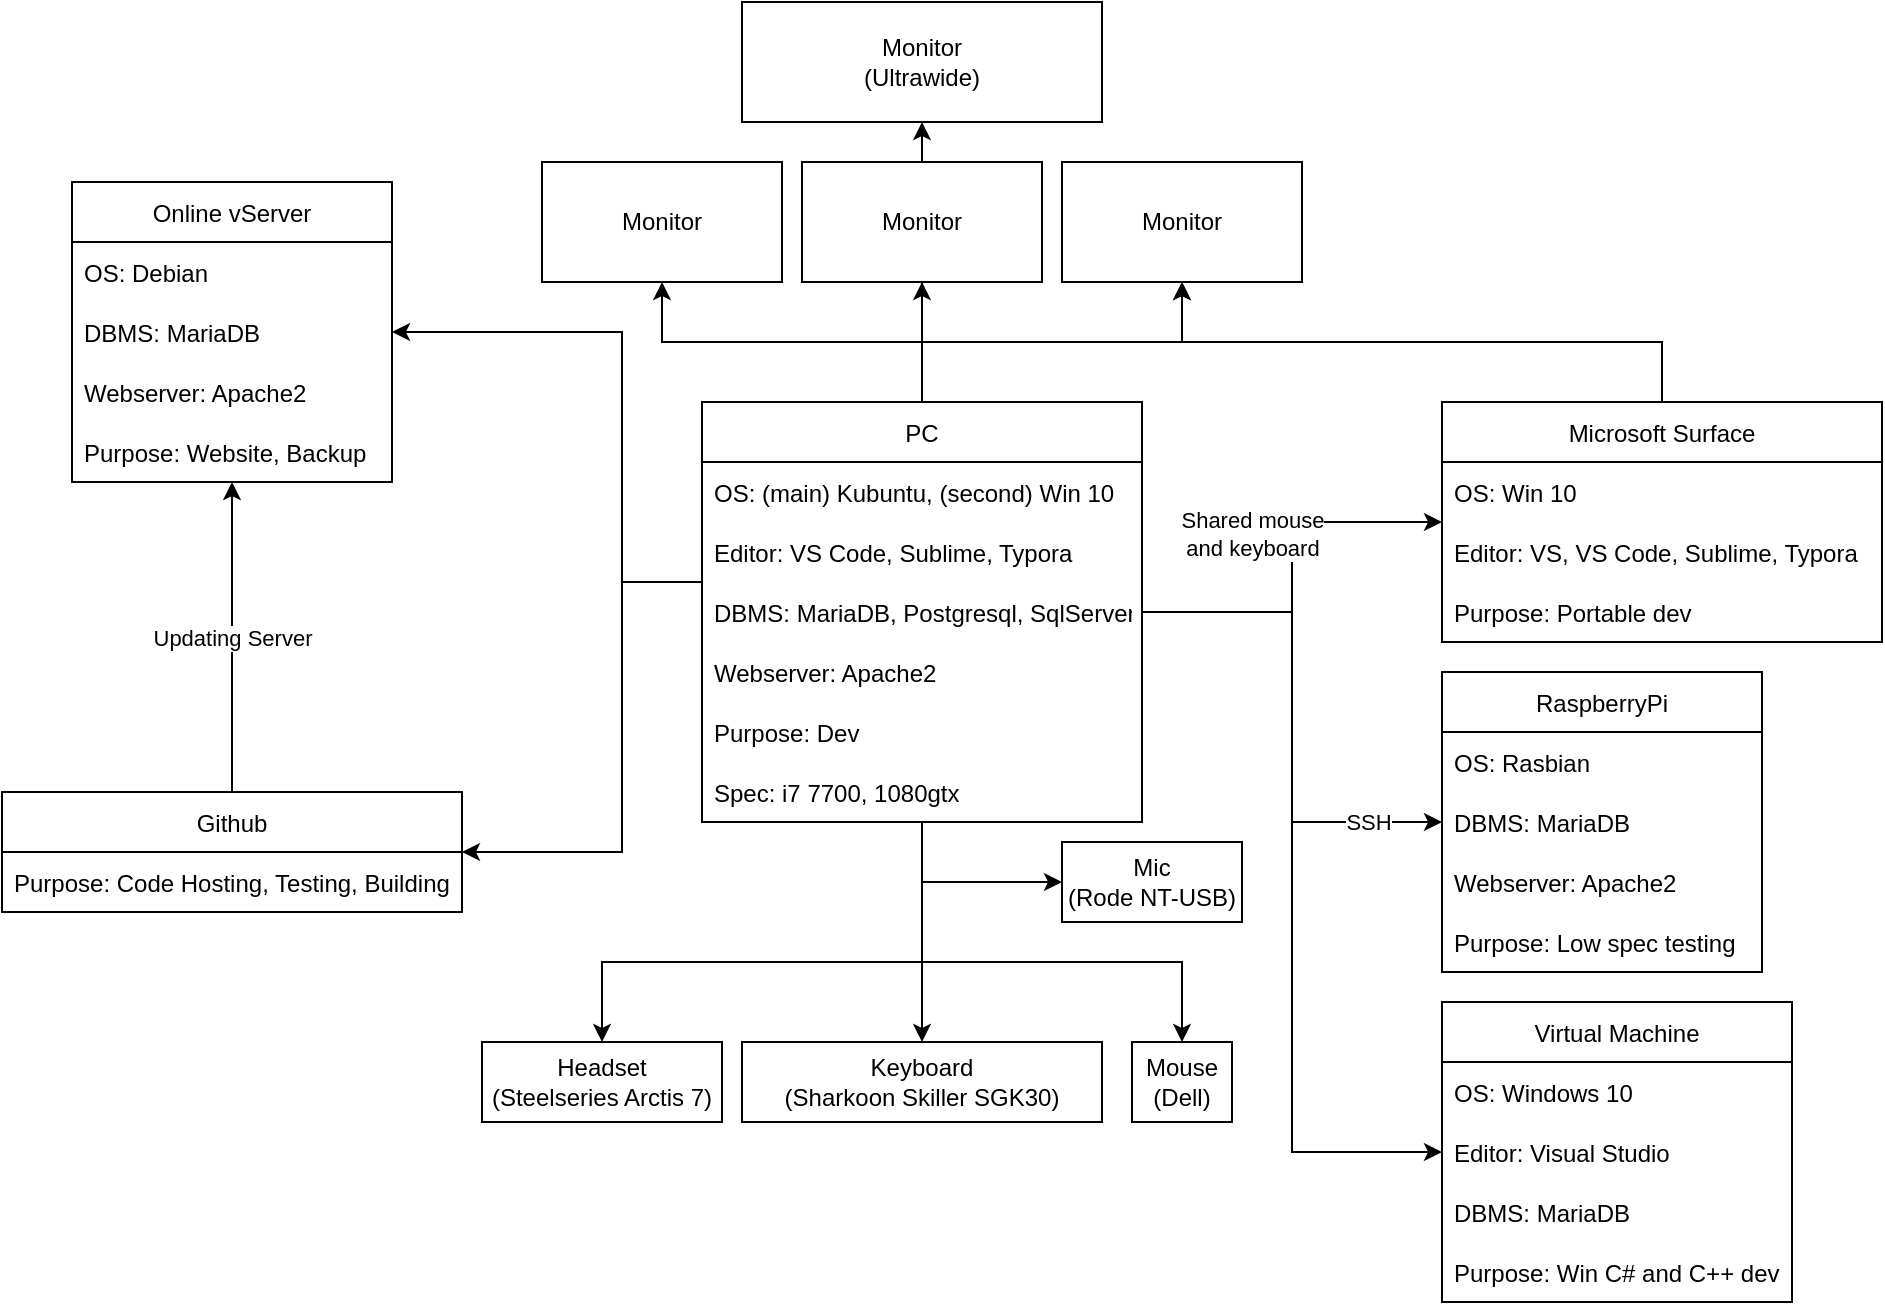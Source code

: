 <mxfile version="20.3.0" type="github"><diagram id="C5RBs43oDa-KdzZeNtuy" name="Page-1"><mxGraphModel dx="2249" dy="801" grid="1" gridSize="10" guides="1" tooltips="1" connect="1" arrows="1" fold="1" page="1" pageScale="1" pageWidth="827" pageHeight="1169" math="0" shadow="0"><root><mxCell id="WIyWlLk6GJQsqaUBKTNV-0"/><mxCell id="WIyWlLk6GJQsqaUBKTNV-1" parent="WIyWlLk6GJQsqaUBKTNV-0"/><mxCell id="9VkzD9e5-ibS2B1xXJlA-8" value="" style="edgeStyle=orthogonalEdgeStyle;rounded=0;orthogonalLoop=1;jettySize=auto;html=1;" edge="1" parent="WIyWlLk6GJQsqaUBKTNV-1" source="9VkzD9e5-ibS2B1xXJlA-2" target="9VkzD9e5-ibS2B1xXJlA-7"><mxGeometry relative="1" as="geometry"/></mxCell><mxCell id="9VkzD9e5-ibS2B1xXJlA-10" value="" style="edgeStyle=orthogonalEdgeStyle;rounded=0;orthogonalLoop=1;jettySize=auto;html=1;" edge="1" parent="WIyWlLk6GJQsqaUBKTNV-1" source="9VkzD9e5-ibS2B1xXJlA-2" target="9VkzD9e5-ibS2B1xXJlA-9"><mxGeometry relative="1" as="geometry"/></mxCell><mxCell id="9VkzD9e5-ibS2B1xXJlA-12" value="" style="edgeStyle=orthogonalEdgeStyle;rounded=0;orthogonalLoop=1;jettySize=auto;html=1;" edge="1" parent="WIyWlLk6GJQsqaUBKTNV-1" source="9VkzD9e5-ibS2B1xXJlA-2" target="9VkzD9e5-ibS2B1xXJlA-11"><mxGeometry relative="1" as="geometry"/></mxCell><mxCell id="9VkzD9e5-ibS2B1xXJlA-14" value="" style="edgeStyle=orthogonalEdgeStyle;rounded=0;orthogonalLoop=1;jettySize=auto;html=1;" edge="1" parent="WIyWlLk6GJQsqaUBKTNV-1" source="9VkzD9e5-ibS2B1xXJlA-2" target="9VkzD9e5-ibS2B1xXJlA-13"><mxGeometry relative="1" as="geometry"/></mxCell><mxCell id="9VkzD9e5-ibS2B1xXJlA-16" value="" style="edgeStyle=orthogonalEdgeStyle;rounded=0;orthogonalLoop=1;jettySize=auto;html=1;" edge="1" parent="WIyWlLk6GJQsqaUBKTNV-1" source="9VkzD9e5-ibS2B1xXJlA-2" target="9VkzD9e5-ibS2B1xXJlA-15"><mxGeometry relative="1" as="geometry"/></mxCell><mxCell id="9VkzD9e5-ibS2B1xXJlA-21" style="edgeStyle=orthogonalEdgeStyle;rounded=0;orthogonalLoop=1;jettySize=auto;html=1;exitX=0.5;exitY=1;exitDx=0;exitDy=0;entryX=0;entryY=0.5;entryDx=0;entryDy=0;" edge="1" parent="WIyWlLk6GJQsqaUBKTNV-1" source="9VkzD9e5-ibS2B1xXJlA-2" target="9VkzD9e5-ibS2B1xXJlA-22"><mxGeometry relative="1" as="geometry"><mxPoint x="620" y="480" as="targetPoint"/></mxGeometry></mxCell><mxCell id="9VkzD9e5-ibS2B1xXJlA-27" value="" style="edgeStyle=orthogonalEdgeStyle;rounded=0;orthogonalLoop=1;jettySize=auto;html=1;entryX=1;entryY=0.5;entryDx=0;entryDy=0;" edge="1" parent="WIyWlLk6GJQsqaUBKTNV-1" source="9VkzD9e5-ibS2B1xXJlA-2" target="9VkzD9e5-ibS2B1xXJlA-23"><mxGeometry relative="1" as="geometry"><Array as="points"><mxPoint x="260" y="390"/><mxPoint x="260" y="265"/></Array></mxGeometry></mxCell><mxCell id="9VkzD9e5-ibS2B1xXJlA-32" value="SSH" style="edgeStyle=orthogonalEdgeStyle;rounded=0;orthogonalLoop=1;jettySize=auto;html=1;" edge="1" parent="WIyWlLk6GJQsqaUBKTNV-1" source="9VkzD9e5-ibS2B1xXJlA-2" target="9VkzD9e5-ibS2B1xXJlA-28"><mxGeometry x="0.704" relative="1" as="geometry"><mxPoint as="offset"/></mxGeometry></mxCell><mxCell id="9VkzD9e5-ibS2B1xXJlA-37" value="" style="edgeStyle=orthogonalEdgeStyle;rounded=0;orthogonalLoop=1;jettySize=auto;html=1;entryX=0;entryY=0.5;entryDx=0;entryDy=0;exitX=1;exitY=0.5;exitDx=0;exitDy=0;" edge="1" parent="WIyWlLk6GJQsqaUBKTNV-1" source="9VkzD9e5-ibS2B1xXJlA-2" target="9VkzD9e5-ibS2B1xXJlA-35"><mxGeometry relative="1" as="geometry"/></mxCell><mxCell id="9VkzD9e5-ibS2B1xXJlA-42" value="&lt;div&gt;Shared mouse&lt;/div&gt;&lt;div&gt;and keyboard&lt;/div&gt;" style="edgeStyle=orthogonalEdgeStyle;rounded=0;orthogonalLoop=1;jettySize=auto;html=1;" edge="1" parent="WIyWlLk6GJQsqaUBKTNV-1" source="9VkzD9e5-ibS2B1xXJlA-2" target="9VkzD9e5-ibS2B1xXJlA-38"><mxGeometry x="0.167" y="20" relative="1" as="geometry"><mxPoint as="offset"/></mxGeometry></mxCell><mxCell id="9VkzD9e5-ibS2B1xXJlA-55" style="edgeStyle=orthogonalEdgeStyle;rounded=0;orthogonalLoop=1;jettySize=auto;html=1;exitX=0.5;exitY=1;exitDx=0;exitDy=0;entryX=0.5;entryY=0;entryDx=0;entryDy=0;" edge="1" parent="WIyWlLk6GJQsqaUBKTNV-1" source="9VkzD9e5-ibS2B1xXJlA-2" target="9VkzD9e5-ibS2B1xXJlA-19"><mxGeometry relative="1" as="geometry"><Array as="points"><mxPoint x="410" y="580"/><mxPoint x="250" y="580"/></Array></mxGeometry></mxCell><mxCell id="9VkzD9e5-ibS2B1xXJlA-56" style="edgeStyle=orthogonalEdgeStyle;rounded=0;orthogonalLoop=1;jettySize=auto;html=1;exitX=0.5;exitY=1;exitDx=0;exitDy=0;entryX=0.5;entryY=0;entryDx=0;entryDy=0;" edge="1" parent="WIyWlLk6GJQsqaUBKTNV-1" source="9VkzD9e5-ibS2B1xXJlA-2" target="9VkzD9e5-ibS2B1xXJlA-17"><mxGeometry relative="1" as="geometry"><Array as="points"><mxPoint x="410" y="580"/><mxPoint x="540" y="580"/></Array></mxGeometry></mxCell><mxCell id="9VkzD9e5-ibS2B1xXJlA-64" value="" style="edgeStyle=orthogonalEdgeStyle;rounded=0;orthogonalLoop=1;jettySize=auto;html=1;entryX=1;entryY=0.5;entryDx=0;entryDy=0;" edge="1" parent="WIyWlLk6GJQsqaUBKTNV-1" source="9VkzD9e5-ibS2B1xXJlA-2" target="9VkzD9e5-ibS2B1xXJlA-58"><mxGeometry x="0.024" y="-2" relative="1" as="geometry"><Array as="points"><mxPoint x="260" y="390"/><mxPoint x="260" y="525"/></Array><mxPoint y="1" as="offset"/></mxGeometry></mxCell><mxCell id="9VkzD9e5-ibS2B1xXJlA-2" value="PC" style="swimlane;fontStyle=0;childLayout=stackLayout;horizontal=1;startSize=30;horizontalStack=0;resizeParent=1;resizeParentMax=0;resizeLast=0;collapsible=1;marginBottom=0;" vertex="1" parent="WIyWlLk6GJQsqaUBKTNV-1"><mxGeometry x="300" y="300" width="220" height="210" as="geometry"/></mxCell><mxCell id="9VkzD9e5-ibS2B1xXJlA-3" value="OS: (main) Kubuntu, (second) Win 10" style="text;strokeColor=none;fillColor=none;align=left;verticalAlign=middle;spacingLeft=4;spacingRight=4;overflow=hidden;points=[[0,0.5],[1,0.5]];portConstraint=eastwest;rotatable=0;" vertex="1" parent="9VkzD9e5-ibS2B1xXJlA-2"><mxGeometry y="30" width="220" height="30" as="geometry"/></mxCell><mxCell id="9VkzD9e5-ibS2B1xXJlA-4" value="Editor: VS Code, Sublime, Typora" style="text;strokeColor=none;fillColor=none;align=left;verticalAlign=middle;spacingLeft=4;spacingRight=4;overflow=hidden;points=[[0,0.5],[1,0.5]];portConstraint=eastwest;rotatable=0;" vertex="1" parent="9VkzD9e5-ibS2B1xXJlA-2"><mxGeometry y="60" width="220" height="30" as="geometry"/></mxCell><mxCell id="9VkzD9e5-ibS2B1xXJlA-44" value="DBMS: MariaDB, Postgresql, SqlServer" style="text;strokeColor=none;fillColor=none;align=left;verticalAlign=middle;spacingLeft=4;spacingRight=4;overflow=hidden;points=[[0,0.5],[1,0.5]];portConstraint=eastwest;rotatable=0;" vertex="1" parent="9VkzD9e5-ibS2B1xXJlA-2"><mxGeometry y="90" width="220" height="30" as="geometry"/></mxCell><mxCell id="9VkzD9e5-ibS2B1xXJlA-54" value="Webserver: Apache2" style="text;strokeColor=none;fillColor=none;align=left;verticalAlign=middle;spacingLeft=4;spacingRight=4;overflow=hidden;points=[[0,0.5],[1,0.5]];portConstraint=eastwest;rotatable=0;" vertex="1" parent="9VkzD9e5-ibS2B1xXJlA-2"><mxGeometry y="120" width="220" height="30" as="geometry"/></mxCell><mxCell id="9VkzD9e5-ibS2B1xXJlA-47" value="Purpose: Dev" style="text;strokeColor=none;fillColor=none;align=left;verticalAlign=middle;spacingLeft=4;spacingRight=4;overflow=hidden;points=[[0,0.5],[1,0.5]];portConstraint=eastwest;rotatable=0;" vertex="1" parent="9VkzD9e5-ibS2B1xXJlA-2"><mxGeometry y="150" width="220" height="30" as="geometry"/></mxCell><mxCell id="9VkzD9e5-ibS2B1xXJlA-72" value="Spec: i7 7700, 1080gtx " style="text;strokeColor=none;fillColor=none;align=left;verticalAlign=middle;spacingLeft=4;spacingRight=4;overflow=hidden;points=[[0,0.5],[1,0.5]];portConstraint=eastwest;rotatable=0;" vertex="1" parent="9VkzD9e5-ibS2B1xXJlA-2"><mxGeometry y="180" width="220" height="30" as="geometry"/></mxCell><mxCell id="9VkzD9e5-ibS2B1xXJlA-7" value="Monitor" style="whiteSpace=wrap;html=1;fontStyle=0;startSize=30;" vertex="1" parent="WIyWlLk6GJQsqaUBKTNV-1"><mxGeometry x="220" y="180" width="120" height="60" as="geometry"/></mxCell><mxCell id="9VkzD9e5-ibS2B1xXJlA-9" value="Monitor" style="whiteSpace=wrap;html=1;fontStyle=0;startSize=30;" vertex="1" parent="WIyWlLk6GJQsqaUBKTNV-1"><mxGeometry x="350" y="180" width="120" height="60" as="geometry"/></mxCell><mxCell id="9VkzD9e5-ibS2B1xXJlA-11" value="Monitor" style="whiteSpace=wrap;html=1;fontStyle=0;startSize=30;" vertex="1" parent="WIyWlLk6GJQsqaUBKTNV-1"><mxGeometry x="480" y="180" width="120" height="60" as="geometry"/></mxCell><mxCell id="9VkzD9e5-ibS2B1xXJlA-13" value="&lt;div&gt;Monitor&lt;/div&gt;&lt;div&gt;(Ultrawide)&lt;br&gt;&lt;/div&gt;" style="whiteSpace=wrap;html=1;fontStyle=0;startSize=30;" vertex="1" parent="WIyWlLk6GJQsqaUBKTNV-1"><mxGeometry x="320" y="100" width="180" height="60" as="geometry"/></mxCell><mxCell id="9VkzD9e5-ibS2B1xXJlA-15" value="&lt;div&gt;Keyboard&lt;/div&gt;&lt;div&gt;(Sharkoon Skiller SGK30)&lt;br&gt;&lt;/div&gt;" style="whiteSpace=wrap;html=1;fontStyle=0;startSize=30;" vertex="1" parent="WIyWlLk6GJQsqaUBKTNV-1"><mxGeometry x="320" y="620" width="180" height="40" as="geometry"/></mxCell><mxCell id="9VkzD9e5-ibS2B1xXJlA-17" value="&lt;div&gt;Mouse&lt;/div&gt;&lt;div&gt;(Dell)&lt;br&gt;&lt;/div&gt;" style="whiteSpace=wrap;html=1;fontStyle=0;startSize=30;" vertex="1" parent="WIyWlLk6GJQsqaUBKTNV-1"><mxGeometry x="515" y="620" width="50" height="40" as="geometry"/></mxCell><mxCell id="9VkzD9e5-ibS2B1xXJlA-19" value="&lt;div&gt;Headset&lt;/div&gt;&lt;div&gt;(Steelseries Arctis 7)&lt;br&gt;&lt;/div&gt;" style="whiteSpace=wrap;html=1;fontStyle=0;startSize=30;" vertex="1" parent="WIyWlLk6GJQsqaUBKTNV-1"><mxGeometry x="190" y="620" width="120" height="40" as="geometry"/></mxCell><mxCell id="9VkzD9e5-ibS2B1xXJlA-22" value="&lt;div&gt;Mic&lt;/div&gt;&lt;div&gt;(Rode NT-USB)&lt;br&gt;&lt;/div&gt;" style="whiteSpace=wrap;html=1;fontStyle=0;startSize=30;" vertex="1" parent="WIyWlLk6GJQsqaUBKTNV-1"><mxGeometry x="480" y="520" width="90" height="40" as="geometry"/></mxCell><mxCell id="9VkzD9e5-ibS2B1xXJlA-23" value="Online vServer" style="swimlane;fontStyle=0;childLayout=stackLayout;horizontal=1;startSize=30;horizontalStack=0;resizeParent=1;resizeParentMax=0;resizeLast=0;collapsible=1;marginBottom=0;" vertex="1" parent="WIyWlLk6GJQsqaUBKTNV-1"><mxGeometry x="-15" y="190" width="160" height="150" as="geometry"/></mxCell><mxCell id="9VkzD9e5-ibS2B1xXJlA-24" value="OS: Debian" style="text;strokeColor=none;fillColor=none;align=left;verticalAlign=middle;spacingLeft=4;spacingRight=4;overflow=hidden;points=[[0,0.5],[1,0.5]];portConstraint=eastwest;rotatable=0;" vertex="1" parent="9VkzD9e5-ibS2B1xXJlA-23"><mxGeometry y="30" width="160" height="30" as="geometry"/></mxCell><mxCell id="9VkzD9e5-ibS2B1xXJlA-25" value="DBMS: MariaDB" style="text;strokeColor=none;fillColor=none;align=left;verticalAlign=middle;spacingLeft=4;spacingRight=4;overflow=hidden;points=[[0,0.5],[1,0.5]];portConstraint=eastwest;rotatable=0;" vertex="1" parent="9VkzD9e5-ibS2B1xXJlA-23"><mxGeometry y="60" width="160" height="30" as="geometry"/></mxCell><mxCell id="9VkzD9e5-ibS2B1xXJlA-48" value="Webserver: Apache2" style="text;strokeColor=none;fillColor=none;align=left;verticalAlign=middle;spacingLeft=4;spacingRight=4;overflow=hidden;points=[[0,0.5],[1,0.5]];portConstraint=eastwest;rotatable=0;" vertex="1" parent="9VkzD9e5-ibS2B1xXJlA-23"><mxGeometry y="90" width="160" height="30" as="geometry"/></mxCell><mxCell id="9VkzD9e5-ibS2B1xXJlA-50" value="Purpose: Website, Backup" style="text;strokeColor=none;fillColor=none;align=left;verticalAlign=middle;spacingLeft=4;spacingRight=4;overflow=hidden;points=[[0,0.5],[1,0.5]];portConstraint=eastwest;rotatable=0;" vertex="1" parent="9VkzD9e5-ibS2B1xXJlA-23"><mxGeometry y="120" width="160" height="30" as="geometry"/></mxCell><mxCell id="9VkzD9e5-ibS2B1xXJlA-28" value="RaspberryPi" style="swimlane;fontStyle=0;childLayout=stackLayout;horizontal=1;startSize=30;horizontalStack=0;resizeParent=1;resizeParentMax=0;resizeLast=0;collapsible=1;marginBottom=0;" vertex="1" parent="WIyWlLk6GJQsqaUBKTNV-1"><mxGeometry x="670" y="435" width="160" height="150" as="geometry"/></mxCell><mxCell id="9VkzD9e5-ibS2B1xXJlA-29" value="OS: Rasbian" style="text;strokeColor=none;fillColor=none;align=left;verticalAlign=middle;spacingLeft=4;spacingRight=4;overflow=hidden;points=[[0,0.5],[1,0.5]];portConstraint=eastwest;rotatable=0;" vertex="1" parent="9VkzD9e5-ibS2B1xXJlA-28"><mxGeometry y="30" width="160" height="30" as="geometry"/></mxCell><mxCell id="9VkzD9e5-ibS2B1xXJlA-30" value="DBMS: MariaDB" style="text;strokeColor=none;fillColor=none;align=left;verticalAlign=middle;spacingLeft=4;spacingRight=4;overflow=hidden;points=[[0,0.5],[1,0.5]];portConstraint=eastwest;rotatable=0;" vertex="1" parent="9VkzD9e5-ibS2B1xXJlA-28"><mxGeometry y="60" width="160" height="30" as="geometry"/></mxCell><mxCell id="9VkzD9e5-ibS2B1xXJlA-53" value="Webserver: Apache2" style="text;strokeColor=none;fillColor=none;align=left;verticalAlign=middle;spacingLeft=4;spacingRight=4;overflow=hidden;points=[[0,0.5],[1,0.5]];portConstraint=eastwest;rotatable=0;" vertex="1" parent="9VkzD9e5-ibS2B1xXJlA-28"><mxGeometry y="90" width="160" height="30" as="geometry"/></mxCell><mxCell id="9VkzD9e5-ibS2B1xXJlA-31" value="Purpose: Low spec testing" style="text;strokeColor=none;fillColor=none;align=left;verticalAlign=middle;spacingLeft=4;spacingRight=4;overflow=hidden;points=[[0,0.5],[1,0.5]];portConstraint=eastwest;rotatable=0;" vertex="1" parent="9VkzD9e5-ibS2B1xXJlA-28"><mxGeometry y="120" width="160" height="30" as="geometry"/></mxCell><mxCell id="9VkzD9e5-ibS2B1xXJlA-33" value="Virtual Machine" style="swimlane;fontStyle=0;childLayout=stackLayout;horizontal=1;startSize=30;horizontalStack=0;resizeParent=1;resizeParentMax=0;resizeLast=0;collapsible=1;marginBottom=0;" vertex="1" parent="WIyWlLk6GJQsqaUBKTNV-1"><mxGeometry x="670" y="600" width="175" height="150" as="geometry"/></mxCell><mxCell id="9VkzD9e5-ibS2B1xXJlA-34" value="OS: Windows 10" style="text;strokeColor=none;fillColor=none;align=left;verticalAlign=middle;spacingLeft=4;spacingRight=4;overflow=hidden;points=[[0,0.5],[1,0.5]];portConstraint=eastwest;rotatable=0;" vertex="1" parent="9VkzD9e5-ibS2B1xXJlA-33"><mxGeometry y="30" width="175" height="30" as="geometry"/></mxCell><mxCell id="9VkzD9e5-ibS2B1xXJlA-35" value="Editor: Visual Studio" style="text;strokeColor=none;fillColor=none;align=left;verticalAlign=middle;spacingLeft=4;spacingRight=4;overflow=hidden;points=[[0,0.5],[1,0.5]];portConstraint=eastwest;rotatable=0;" vertex="1" parent="9VkzD9e5-ibS2B1xXJlA-33"><mxGeometry y="60" width="175" height="30" as="geometry"/></mxCell><mxCell id="9VkzD9e5-ibS2B1xXJlA-36" value="DBMS: MariaDB" style="text;strokeColor=none;fillColor=none;align=left;verticalAlign=middle;spacingLeft=4;spacingRight=4;overflow=hidden;points=[[0,0.5],[1,0.5]];portConstraint=eastwest;rotatable=0;" vertex="1" parent="9VkzD9e5-ibS2B1xXJlA-33"><mxGeometry y="90" width="175" height="30" as="geometry"/></mxCell><mxCell id="9VkzD9e5-ibS2B1xXJlA-51" value="Purpose: Win C# and C++ dev" style="text;strokeColor=none;fillColor=none;align=left;verticalAlign=middle;spacingLeft=4;spacingRight=4;overflow=hidden;points=[[0,0.5],[1,0.5]];portConstraint=eastwest;rotatable=0;" vertex="1" parent="9VkzD9e5-ibS2B1xXJlA-33"><mxGeometry y="120" width="175" height="30" as="geometry"/></mxCell><mxCell id="9VkzD9e5-ibS2B1xXJlA-43" style="edgeStyle=orthogonalEdgeStyle;rounded=0;orthogonalLoop=1;jettySize=auto;html=1;exitX=0.5;exitY=0;exitDx=0;exitDy=0;entryX=0.5;entryY=1;entryDx=0;entryDy=0;" edge="1" parent="WIyWlLk6GJQsqaUBKTNV-1" source="9VkzD9e5-ibS2B1xXJlA-38" target="9VkzD9e5-ibS2B1xXJlA-11"><mxGeometry relative="1" as="geometry"/></mxCell><mxCell id="9VkzD9e5-ibS2B1xXJlA-38" value="Microsoft Surface" style="swimlane;fontStyle=0;childLayout=stackLayout;horizontal=1;startSize=30;horizontalStack=0;resizeParent=1;resizeParentMax=0;resizeLast=0;collapsible=1;marginBottom=0;" vertex="1" parent="WIyWlLk6GJQsqaUBKTNV-1"><mxGeometry x="670" y="300" width="220" height="120" as="geometry"/></mxCell><mxCell id="9VkzD9e5-ibS2B1xXJlA-39" value="OS: Win 10" style="text;strokeColor=none;fillColor=none;align=left;verticalAlign=middle;spacingLeft=4;spacingRight=4;overflow=hidden;points=[[0,0.5],[1,0.5]];portConstraint=eastwest;rotatable=0;" vertex="1" parent="9VkzD9e5-ibS2B1xXJlA-38"><mxGeometry y="30" width="220" height="30" as="geometry"/></mxCell><mxCell id="9VkzD9e5-ibS2B1xXJlA-40" value="Editor: VS, VS Code, Sublime, Typora" style="text;strokeColor=none;fillColor=none;align=left;verticalAlign=middle;spacingLeft=4;spacingRight=4;overflow=hidden;points=[[0,0.5],[1,0.5]];portConstraint=eastwest;rotatable=0;" vertex="1" parent="9VkzD9e5-ibS2B1xXJlA-38"><mxGeometry y="60" width="220" height="30" as="geometry"/></mxCell><mxCell id="9VkzD9e5-ibS2B1xXJlA-41" value="Purpose: Portable dev" style="text;strokeColor=none;fillColor=none;align=left;verticalAlign=middle;spacingLeft=4;spacingRight=4;overflow=hidden;points=[[0,0.5],[1,0.5]];portConstraint=eastwest;rotatable=0;" vertex="1" parent="9VkzD9e5-ibS2B1xXJlA-38"><mxGeometry y="90" width="220" height="30" as="geometry"/></mxCell><mxCell id="9VkzD9e5-ibS2B1xXJlA-71" value="Updating Server" style="edgeStyle=orthogonalEdgeStyle;rounded=0;orthogonalLoop=1;jettySize=auto;html=1;exitX=0.5;exitY=0;exitDx=0;exitDy=0;" edge="1" parent="WIyWlLk6GJQsqaUBKTNV-1" source="9VkzD9e5-ibS2B1xXJlA-58" target="9VkzD9e5-ibS2B1xXJlA-23"><mxGeometry relative="1" as="geometry"/></mxCell><mxCell id="9VkzD9e5-ibS2B1xXJlA-58" value="Github" style="swimlane;fontStyle=0;childLayout=stackLayout;horizontal=1;startSize=30;horizontalStack=0;resizeParent=1;resizeParentMax=0;resizeLast=0;collapsible=1;marginBottom=0;" vertex="1" parent="WIyWlLk6GJQsqaUBKTNV-1"><mxGeometry x="-50" y="495" width="230" height="60" as="geometry"/></mxCell><mxCell id="9VkzD9e5-ibS2B1xXJlA-59" value="Purpose: Code Hosting, Testing, Building" style="text;strokeColor=none;fillColor=none;align=left;verticalAlign=middle;spacingLeft=4;spacingRight=4;overflow=hidden;points=[[0,0.5],[1,0.5]];portConstraint=eastwest;rotatable=0;" vertex="1" parent="9VkzD9e5-ibS2B1xXJlA-58"><mxGeometry y="30" width="230" height="30" as="geometry"/></mxCell></root></mxGraphModel></diagram></mxfile>
